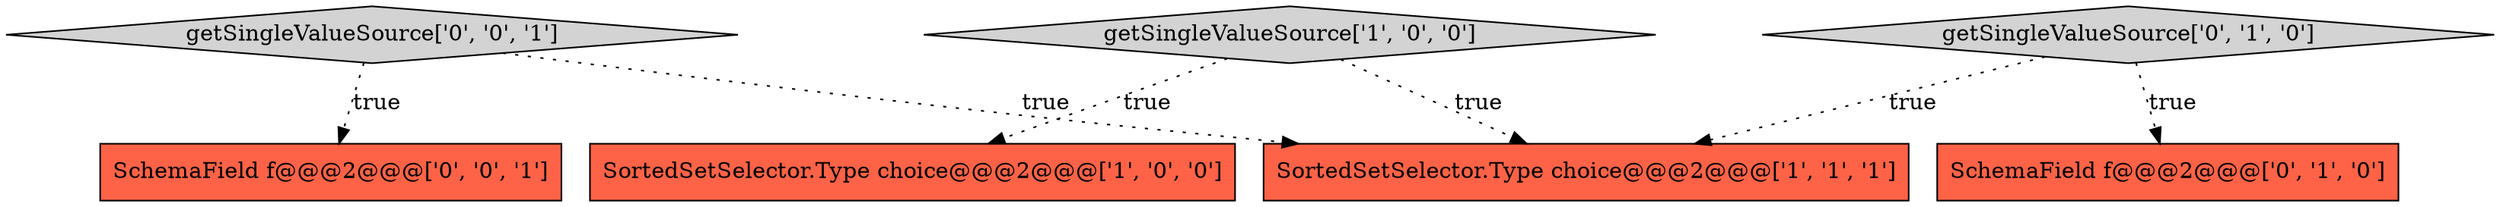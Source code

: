 digraph {
6 [style = filled, label = "getSingleValueSource['0', '0', '1']", fillcolor = lightgray, shape = diamond image = "AAA0AAABBB3BBB"];
2 [style = filled, label = "getSingleValueSource['1', '0', '0']", fillcolor = lightgray, shape = diamond image = "AAA0AAABBB1BBB"];
1 [style = filled, label = "SortedSetSelector.Type choice@@@2@@@['1', '1', '1']", fillcolor = tomato, shape = box image = "AAA0AAABBB1BBB"];
0 [style = filled, label = "SortedSetSelector.Type choice@@@2@@@['1', '0', '0']", fillcolor = tomato, shape = box image = "AAA0AAABBB1BBB"];
5 [style = filled, label = "SchemaField f@@@2@@@['0', '0', '1']", fillcolor = tomato, shape = box image = "AAA0AAABBB3BBB"];
3 [style = filled, label = "SchemaField f@@@2@@@['0', '1', '0']", fillcolor = tomato, shape = box image = "AAA0AAABBB2BBB"];
4 [style = filled, label = "getSingleValueSource['0', '1', '0']", fillcolor = lightgray, shape = diamond image = "AAA0AAABBB2BBB"];
2->1 [style = dotted, label="true"];
6->5 [style = dotted, label="true"];
6->1 [style = dotted, label="true"];
2->0 [style = dotted, label="true"];
4->1 [style = dotted, label="true"];
4->3 [style = dotted, label="true"];
}
